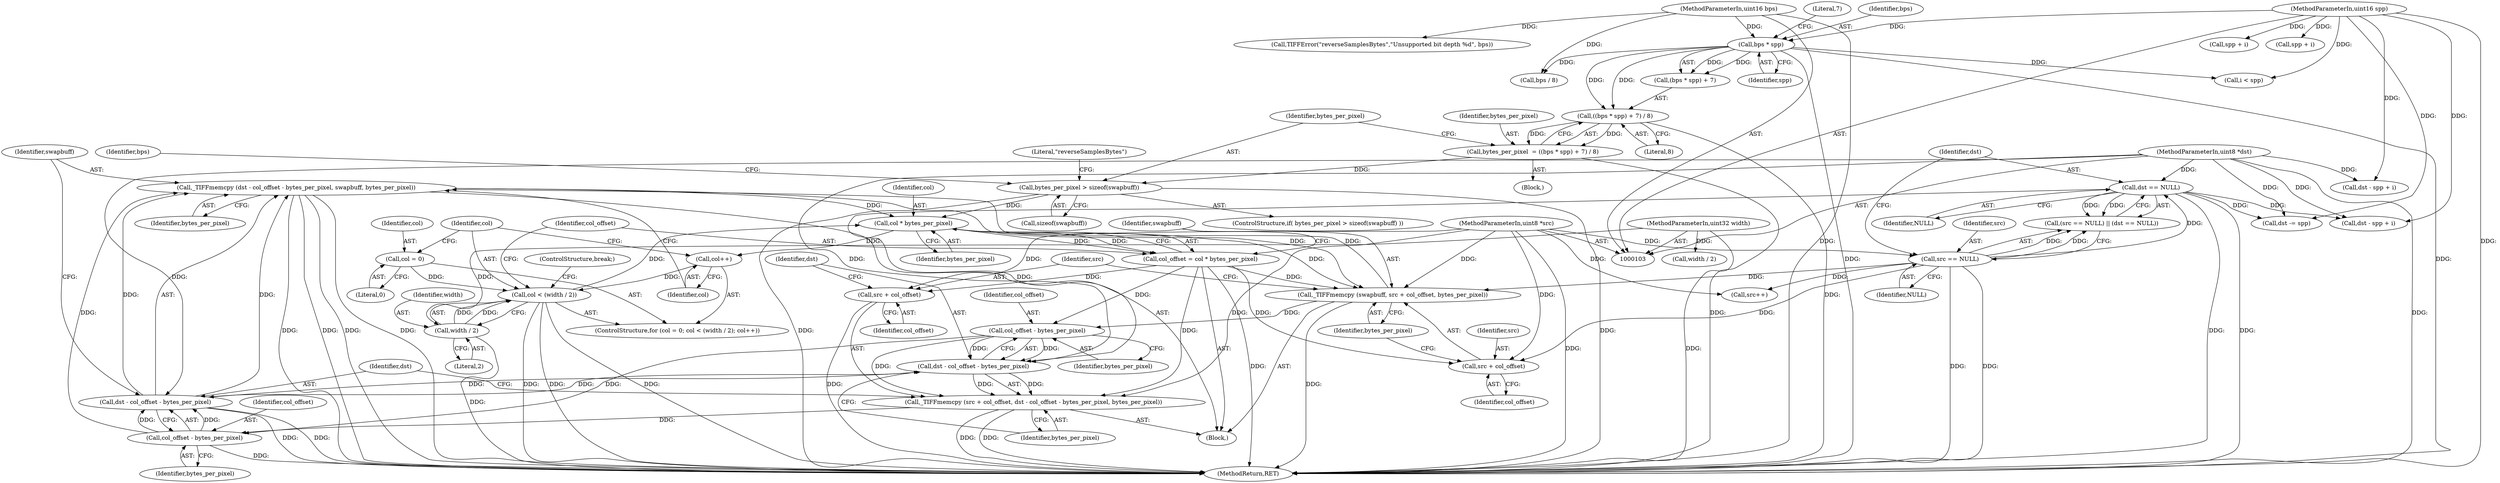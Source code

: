 digraph "0_libtiff_83a4b92815ea04969d494416eaae3d4c6b338e4a#diff-c8b4b355f9b5c06d585b23138e1c185f_6@API" {
"1000192" [label="(Call,_TIFFmemcpy (dst - col_offset - bytes_per_pixel, swapbuff, bytes_per_pixel))"];
"1000193" [label="(Call,dst - col_offset - bytes_per_pixel)"];
"1000186" [label="(Call,dst - col_offset - bytes_per_pixel)"];
"1000121" [label="(Call,dst == NULL)"];
"1000108" [label="(MethodParameterIn,uint8 *dst)"];
"1000118" [label="(Call,src == NULL)"];
"1000107" [label="(MethodParameterIn,uint8 *src)"];
"1000188" [label="(Call,col_offset - bytes_per_pixel)"];
"1000171" [label="(Call,col_offset = col * bytes_per_pixel)"];
"1000173" [label="(Call,col * bytes_per_pixel)"];
"1000163" [label="(Call,col < (width / 2))"];
"1000168" [label="(Call,col++)"];
"1000160" [label="(Call,col = 0)"];
"1000165" [label="(Call,width / 2)"];
"1000106" [label="(MethodParameterIn,uint32 width)"];
"1000140" [label="(Call,bytes_per_pixel > sizeof(swapbuff))"];
"1000130" [label="(Call,bytes_per_pixel  = ((bps * spp) + 7) / 8)"];
"1000132" [label="(Call,((bps * spp) + 7) / 8)"];
"1000134" [label="(Call,bps * spp)"];
"1000105" [label="(MethodParameterIn,uint16 bps)"];
"1000104" [label="(MethodParameterIn,uint16 spp)"];
"1000192" [label="(Call,_TIFFmemcpy (dst - col_offset - bytes_per_pixel, swapbuff, bytes_per_pixel))"];
"1000176" [label="(Call,_TIFFmemcpy (swapbuff, src + col_offset, bytes_per_pixel))"];
"1000195" [label="(Call,col_offset - bytes_per_pixel)"];
"1000182" [label="(Call,_TIFFmemcpy (src + col_offset, dst - col_offset - bytes_per_pixel, bytes_per_pixel))"];
"1000178" [label="(Call,src + col_offset)"];
"1000183" [label="(Call,src + col_offset)"];
"1000108" [label="(MethodParameterIn,uint8 *dst)"];
"1000189" [label="(Identifier,col_offset)"];
"1000130" [label="(Call,bytes_per_pixel  = ((bps * spp) + 7) / 8)"];
"1000184" [label="(Identifier,src)"];
"1000142" [label="(Call,sizeof(swapbuff))"];
"1000109" [label="(Block,)"];
"1000117" [label="(Call,(src == NULL) || (dst == NULL))"];
"1000138" [label="(Literal,8)"];
"1000106" [label="(MethodParameterIn,uint32 width)"];
"1000199" [label="(Identifier,bytes_per_pixel)"];
"1000170" [label="(Block,)"];
"1000182" [label="(Call,_TIFFmemcpy (src + col_offset, dst - col_offset - bytes_per_pixel, bytes_per_pixel))"];
"1000163" [label="(Call,col < (width / 2))"];
"1000235" [label="(Call,spp + i)"];
"1000151" [label="(Call,bps / 8)"];
"1000179" [label="(Identifier,src)"];
"1000242" [label="(Call,spp + i)"];
"1000197" [label="(Identifier,bytes_per_pixel)"];
"1000136" [label="(Identifier,spp)"];
"1000167" [label="(Literal,2)"];
"1000120" [label="(Identifier,NULL)"];
"1000251" [label="(Call,TIFFError(\"reverseSamplesBytes\",\"Unsupported bit depth %d\", bps))"];
"1000180" [label="(Identifier,col_offset)"];
"1000194" [label="(Identifier,dst)"];
"1000166" [label="(Identifier,width)"];
"1000196" [label="(Identifier,col_offset)"];
"1000119" [label="(Identifier,src)"];
"1000174" [label="(Identifier,col)"];
"1000240" [label="(Call,dst - spp + i)"];
"1000133" [label="(Call,(bps * spp) + 7)"];
"1000118" [label="(Call,src == NULL)"];
"1000178" [label="(Call,src + col_offset)"];
"1000140" [label="(Call,bytes_per_pixel > sizeof(swapbuff))"];
"1000193" [label="(Call,dst - col_offset - bytes_per_pixel)"];
"1000141" [label="(Identifier,bytes_per_pixel)"];
"1000230" [label="(Call,src++)"];
"1000135" [label="(Identifier,bps)"];
"1000191" [label="(Identifier,bytes_per_pixel)"];
"1000123" [label="(Identifier,NULL)"];
"1000173" [label="(Call,col * bytes_per_pixel)"];
"1000190" [label="(Identifier,bytes_per_pixel)"];
"1000186" [label="(Call,dst - col_offset - bytes_per_pixel)"];
"1000208" [label="(Call,width / 2)"];
"1000137" [label="(Literal,7)"];
"1000176" [label="(Call,_TIFFmemcpy (swapbuff, src + col_offset, bytes_per_pixel))"];
"1000187" [label="(Identifier,dst)"];
"1000168" [label="(Call,col++)"];
"1000152" [label="(Identifier,bps)"];
"1000131" [label="(Identifier,bytes_per_pixel)"];
"1000200" [label="(ControlStructure,break;)"];
"1000159" [label="(ControlStructure,for (col = 0; col < (width / 2); col++))"];
"1000246" [label="(Call,dst -= spp)"];
"1000165" [label="(Call,width / 2)"];
"1000175" [label="(Identifier,bytes_per_pixel)"];
"1000198" [label="(Identifier,swapbuff)"];
"1000259" [label="(MethodReturn,RET)"];
"1000192" [label="(Call,_TIFFmemcpy (dst - col_offset - bytes_per_pixel, swapbuff, bytes_per_pixel))"];
"1000183" [label="(Call,src + col_offset)"];
"1000195" [label="(Call,col_offset - bytes_per_pixel)"];
"1000172" [label="(Identifier,col_offset)"];
"1000161" [label="(Identifier,col)"];
"1000218" [label="(Call,i < spp)"];
"1000107" [label="(MethodParameterIn,uint8 *src)"];
"1000185" [label="(Identifier,col_offset)"];
"1000181" [label="(Identifier,bytes_per_pixel)"];
"1000134" [label="(Call,bps * spp)"];
"1000177" [label="(Identifier,swapbuff)"];
"1000233" [label="(Call,dst - spp + i)"];
"1000171" [label="(Call,col_offset = col * bytes_per_pixel)"];
"1000169" [label="(Identifier,col)"];
"1000122" [label="(Identifier,dst)"];
"1000164" [label="(Identifier,col)"];
"1000160" [label="(Call,col = 0)"];
"1000162" [label="(Literal,0)"];
"1000139" [label="(ControlStructure,if( bytes_per_pixel > sizeof(swapbuff) ))"];
"1000146" [label="(Literal,\"reverseSamplesBytes\")"];
"1000104" [label="(MethodParameterIn,uint16 spp)"];
"1000132" [label="(Call,((bps * spp) + 7) / 8)"];
"1000105" [label="(MethodParameterIn,uint16 bps)"];
"1000121" [label="(Call,dst == NULL)"];
"1000188" [label="(Call,col_offset - bytes_per_pixel)"];
"1000192" -> "1000170"  [label="AST: "];
"1000192" -> "1000199"  [label="CFG: "];
"1000193" -> "1000192"  [label="AST: "];
"1000198" -> "1000192"  [label="AST: "];
"1000199" -> "1000192"  [label="AST: "];
"1000169" -> "1000192"  [label="CFG: "];
"1000192" -> "1000259"  [label="DDG: "];
"1000192" -> "1000259"  [label="DDG: "];
"1000192" -> "1000259"  [label="DDG: "];
"1000192" -> "1000259"  [label="DDG: "];
"1000192" -> "1000173"  [label="DDG: "];
"1000192" -> "1000176"  [label="DDG: "];
"1000193" -> "1000192"  [label="DDG: "];
"1000193" -> "1000192"  [label="DDG: "];
"1000176" -> "1000192"  [label="DDG: "];
"1000195" -> "1000192"  [label="DDG: "];
"1000193" -> "1000195"  [label="CFG: "];
"1000194" -> "1000193"  [label="AST: "];
"1000195" -> "1000193"  [label="AST: "];
"1000198" -> "1000193"  [label="CFG: "];
"1000193" -> "1000259"  [label="DDG: "];
"1000193" -> "1000259"  [label="DDG: "];
"1000193" -> "1000186"  [label="DDG: "];
"1000186" -> "1000193"  [label="DDG: "];
"1000108" -> "1000193"  [label="DDG: "];
"1000195" -> "1000193"  [label="DDG: "];
"1000195" -> "1000193"  [label="DDG: "];
"1000186" -> "1000182"  [label="AST: "];
"1000186" -> "1000188"  [label="CFG: "];
"1000187" -> "1000186"  [label="AST: "];
"1000188" -> "1000186"  [label="AST: "];
"1000191" -> "1000186"  [label="CFG: "];
"1000186" -> "1000182"  [label="DDG: "];
"1000186" -> "1000182"  [label="DDG: "];
"1000121" -> "1000186"  [label="DDG: "];
"1000108" -> "1000186"  [label="DDG: "];
"1000188" -> "1000186"  [label="DDG: "];
"1000188" -> "1000186"  [label="DDG: "];
"1000121" -> "1000117"  [label="AST: "];
"1000121" -> "1000123"  [label="CFG: "];
"1000122" -> "1000121"  [label="AST: "];
"1000123" -> "1000121"  [label="AST: "];
"1000117" -> "1000121"  [label="CFG: "];
"1000121" -> "1000259"  [label="DDG: "];
"1000121" -> "1000259"  [label="DDG: "];
"1000121" -> "1000117"  [label="DDG: "];
"1000121" -> "1000117"  [label="DDG: "];
"1000108" -> "1000121"  [label="DDG: "];
"1000118" -> "1000121"  [label="DDG: "];
"1000121" -> "1000233"  [label="DDG: "];
"1000121" -> "1000246"  [label="DDG: "];
"1000108" -> "1000103"  [label="AST: "];
"1000108" -> "1000259"  [label="DDG: "];
"1000108" -> "1000233"  [label="DDG: "];
"1000108" -> "1000240"  [label="DDG: "];
"1000108" -> "1000246"  [label="DDG: "];
"1000118" -> "1000117"  [label="AST: "];
"1000118" -> "1000120"  [label="CFG: "];
"1000119" -> "1000118"  [label="AST: "];
"1000120" -> "1000118"  [label="AST: "];
"1000122" -> "1000118"  [label="CFG: "];
"1000117" -> "1000118"  [label="CFG: "];
"1000118" -> "1000259"  [label="DDG: "];
"1000118" -> "1000259"  [label="DDG: "];
"1000118" -> "1000117"  [label="DDG: "];
"1000118" -> "1000117"  [label="DDG: "];
"1000107" -> "1000118"  [label="DDG: "];
"1000118" -> "1000176"  [label="DDG: "];
"1000118" -> "1000178"  [label="DDG: "];
"1000118" -> "1000230"  [label="DDG: "];
"1000107" -> "1000103"  [label="AST: "];
"1000107" -> "1000259"  [label="DDG: "];
"1000107" -> "1000176"  [label="DDG: "];
"1000107" -> "1000178"  [label="DDG: "];
"1000107" -> "1000182"  [label="DDG: "];
"1000107" -> "1000183"  [label="DDG: "];
"1000107" -> "1000230"  [label="DDG: "];
"1000188" -> "1000190"  [label="CFG: "];
"1000189" -> "1000188"  [label="AST: "];
"1000190" -> "1000188"  [label="AST: "];
"1000171" -> "1000188"  [label="DDG: "];
"1000176" -> "1000188"  [label="DDG: "];
"1000188" -> "1000182"  [label="DDG: "];
"1000188" -> "1000195"  [label="DDG: "];
"1000171" -> "1000170"  [label="AST: "];
"1000171" -> "1000173"  [label="CFG: "];
"1000172" -> "1000171"  [label="AST: "];
"1000173" -> "1000171"  [label="AST: "];
"1000177" -> "1000171"  [label="CFG: "];
"1000171" -> "1000259"  [label="DDG: "];
"1000173" -> "1000171"  [label="DDG: "];
"1000173" -> "1000171"  [label="DDG: "];
"1000171" -> "1000176"  [label="DDG: "];
"1000171" -> "1000178"  [label="DDG: "];
"1000171" -> "1000182"  [label="DDG: "];
"1000171" -> "1000183"  [label="DDG: "];
"1000173" -> "1000175"  [label="CFG: "];
"1000174" -> "1000173"  [label="AST: "];
"1000175" -> "1000173"  [label="AST: "];
"1000173" -> "1000168"  [label="DDG: "];
"1000163" -> "1000173"  [label="DDG: "];
"1000140" -> "1000173"  [label="DDG: "];
"1000173" -> "1000176"  [label="DDG: "];
"1000163" -> "1000159"  [label="AST: "];
"1000163" -> "1000165"  [label="CFG: "];
"1000164" -> "1000163"  [label="AST: "];
"1000165" -> "1000163"  [label="AST: "];
"1000172" -> "1000163"  [label="CFG: "];
"1000200" -> "1000163"  [label="CFG: "];
"1000163" -> "1000259"  [label="DDG: "];
"1000163" -> "1000259"  [label="DDG: "];
"1000163" -> "1000259"  [label="DDG: "];
"1000168" -> "1000163"  [label="DDG: "];
"1000160" -> "1000163"  [label="DDG: "];
"1000165" -> "1000163"  [label="DDG: "];
"1000165" -> "1000163"  [label="DDG: "];
"1000168" -> "1000159"  [label="AST: "];
"1000168" -> "1000169"  [label="CFG: "];
"1000169" -> "1000168"  [label="AST: "];
"1000164" -> "1000168"  [label="CFG: "];
"1000160" -> "1000159"  [label="AST: "];
"1000160" -> "1000162"  [label="CFG: "];
"1000161" -> "1000160"  [label="AST: "];
"1000162" -> "1000160"  [label="AST: "];
"1000164" -> "1000160"  [label="CFG: "];
"1000165" -> "1000167"  [label="CFG: "];
"1000166" -> "1000165"  [label="AST: "];
"1000167" -> "1000165"  [label="AST: "];
"1000165" -> "1000259"  [label="DDG: "];
"1000106" -> "1000165"  [label="DDG: "];
"1000106" -> "1000103"  [label="AST: "];
"1000106" -> "1000259"  [label="DDG: "];
"1000106" -> "1000208"  [label="DDG: "];
"1000140" -> "1000139"  [label="AST: "];
"1000140" -> "1000142"  [label="CFG: "];
"1000141" -> "1000140"  [label="AST: "];
"1000142" -> "1000140"  [label="AST: "];
"1000146" -> "1000140"  [label="CFG: "];
"1000152" -> "1000140"  [label="CFG: "];
"1000140" -> "1000259"  [label="DDG: "];
"1000140" -> "1000259"  [label="DDG: "];
"1000130" -> "1000140"  [label="DDG: "];
"1000130" -> "1000109"  [label="AST: "];
"1000130" -> "1000132"  [label="CFG: "];
"1000131" -> "1000130"  [label="AST: "];
"1000132" -> "1000130"  [label="AST: "];
"1000141" -> "1000130"  [label="CFG: "];
"1000130" -> "1000259"  [label="DDG: "];
"1000132" -> "1000130"  [label="DDG: "];
"1000132" -> "1000130"  [label="DDG: "];
"1000132" -> "1000138"  [label="CFG: "];
"1000133" -> "1000132"  [label="AST: "];
"1000138" -> "1000132"  [label="AST: "];
"1000132" -> "1000259"  [label="DDG: "];
"1000134" -> "1000132"  [label="DDG: "];
"1000134" -> "1000132"  [label="DDG: "];
"1000134" -> "1000133"  [label="AST: "];
"1000134" -> "1000136"  [label="CFG: "];
"1000135" -> "1000134"  [label="AST: "];
"1000136" -> "1000134"  [label="AST: "];
"1000137" -> "1000134"  [label="CFG: "];
"1000134" -> "1000259"  [label="DDG: "];
"1000134" -> "1000259"  [label="DDG: "];
"1000134" -> "1000133"  [label="DDG: "];
"1000134" -> "1000133"  [label="DDG: "];
"1000105" -> "1000134"  [label="DDG: "];
"1000104" -> "1000134"  [label="DDG: "];
"1000134" -> "1000151"  [label="DDG: "];
"1000134" -> "1000218"  [label="DDG: "];
"1000105" -> "1000103"  [label="AST: "];
"1000105" -> "1000259"  [label="DDG: "];
"1000105" -> "1000151"  [label="DDG: "];
"1000105" -> "1000251"  [label="DDG: "];
"1000104" -> "1000103"  [label="AST: "];
"1000104" -> "1000259"  [label="DDG: "];
"1000104" -> "1000218"  [label="DDG: "];
"1000104" -> "1000233"  [label="DDG: "];
"1000104" -> "1000235"  [label="DDG: "];
"1000104" -> "1000240"  [label="DDG: "];
"1000104" -> "1000242"  [label="DDG: "];
"1000104" -> "1000246"  [label="DDG: "];
"1000176" -> "1000170"  [label="AST: "];
"1000176" -> "1000181"  [label="CFG: "];
"1000177" -> "1000176"  [label="AST: "];
"1000178" -> "1000176"  [label="AST: "];
"1000181" -> "1000176"  [label="AST: "];
"1000184" -> "1000176"  [label="CFG: "];
"1000176" -> "1000259"  [label="DDG: "];
"1000195" -> "1000197"  [label="CFG: "];
"1000196" -> "1000195"  [label="AST: "];
"1000197" -> "1000195"  [label="AST: "];
"1000195" -> "1000259"  [label="DDG: "];
"1000182" -> "1000195"  [label="DDG: "];
"1000182" -> "1000170"  [label="AST: "];
"1000182" -> "1000191"  [label="CFG: "];
"1000183" -> "1000182"  [label="AST: "];
"1000191" -> "1000182"  [label="AST: "];
"1000194" -> "1000182"  [label="CFG: "];
"1000182" -> "1000259"  [label="DDG: "];
"1000182" -> "1000259"  [label="DDG: "];
"1000178" -> "1000180"  [label="CFG: "];
"1000179" -> "1000178"  [label="AST: "];
"1000180" -> "1000178"  [label="AST: "];
"1000181" -> "1000178"  [label="CFG: "];
"1000183" -> "1000185"  [label="CFG: "];
"1000184" -> "1000183"  [label="AST: "];
"1000185" -> "1000183"  [label="AST: "];
"1000187" -> "1000183"  [label="CFG: "];
"1000183" -> "1000259"  [label="DDG: "];
}
